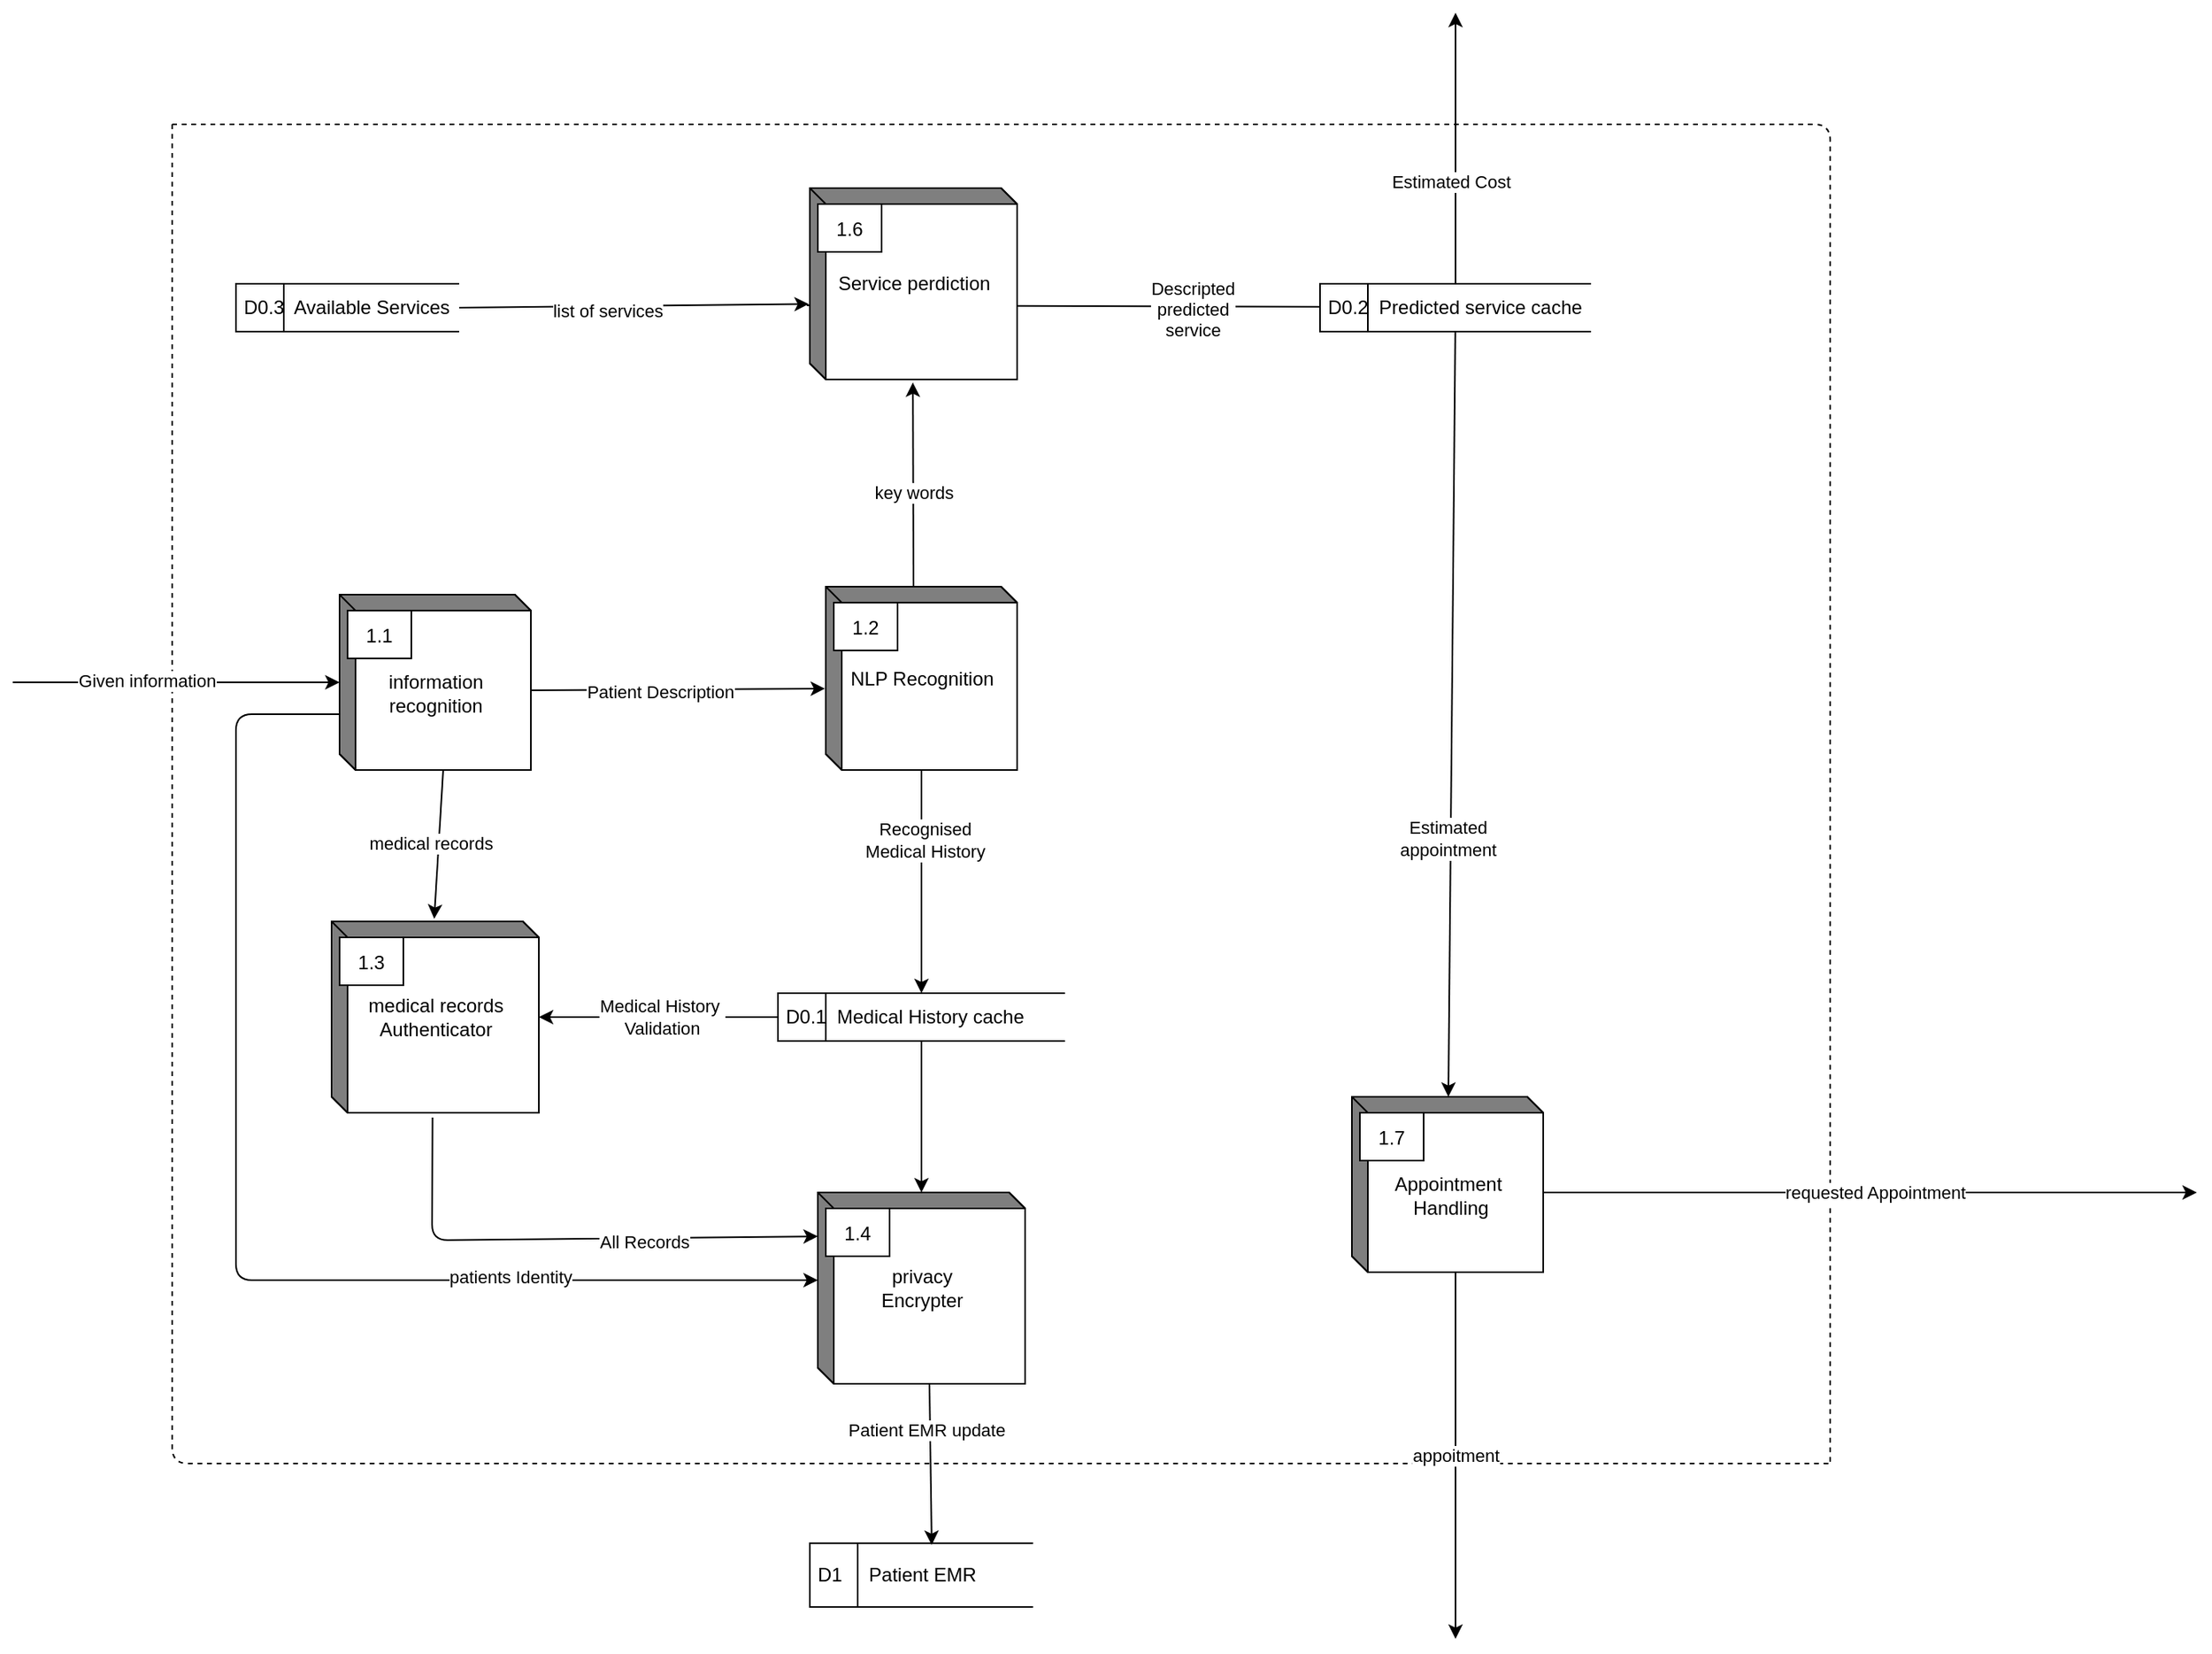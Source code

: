 <mxfile>
    <diagram id="DaxmQc26CqXxTbCbciNR" name="Page-1">
        <mxGraphModel dx="2040" dy="983" grid="1" gridSize="10" guides="1" tooltips="1" connect="1" arrows="1" fold="1" page="1" pageScale="1" pageWidth="1654" pageHeight="1169" math="0" shadow="0">
            <root>
                <mxCell id="0"/>
                <mxCell id="1" parent="0"/>
                <mxCell id="2" value="" style="endArrow=none;dashed=1;html=1;" parent="1" edge="1">
                    <mxGeometry width="50" height="50" relative="1" as="geometry">
                        <mxPoint x="240" y="160" as="sourcePoint"/>
                        <mxPoint x="1280" y="1000" as="targetPoint"/>
                        <Array as="points">
                            <mxPoint x="1280" y="160"/>
                        </Array>
                    </mxGeometry>
                </mxCell>
                <mxCell id="3" value="" style="endArrow=none;dashed=1;html=1;" parent="1" edge="1">
                    <mxGeometry width="50" height="50" relative="1" as="geometry">
                        <mxPoint x="240" y="160" as="sourcePoint"/>
                        <mxPoint x="1280" y="1000" as="targetPoint"/>
                        <Array as="points">
                            <mxPoint x="240" y="1000"/>
                            <mxPoint x="780" y="1000"/>
                        </Array>
                    </mxGeometry>
                </mxCell>
                <mxCell id="17" style="edgeStyle=none;html=1;exitX=1;exitY=0.5;exitDx=0;exitDy=0;" parent="1" target="13" edge="1">
                    <mxGeometry relative="1" as="geometry">
                        <mxPoint x="140" y="510" as="sourcePoint"/>
                    </mxGeometry>
                </mxCell>
                <mxCell id="19" value="Given information" style="edgeLabel;html=1;align=center;verticalAlign=middle;resizable=0;points=[];" parent="17" vertex="1" connectable="0">
                    <mxGeometry x="-0.184" y="1" relative="1" as="geometry">
                        <mxPoint as="offset"/>
                    </mxGeometry>
                </mxCell>
                <mxCell id="7" value="D1&amp;nbsp; &amp;nbsp; &amp;nbsp;Patient EMR" style="html=1;dashed=0;whitespace=wrap;shape=mxgraph.dfd.dataStoreID;align=left;spacingLeft=3;points=[[0,0],[0.5,0],[1,0],[0,0.5],[1,0.5],[0,1],[0.5,1],[1,1]];" parent="1" vertex="1">
                    <mxGeometry x="640" y="1050" width="140" height="40" as="geometry"/>
                </mxCell>
                <mxCell id="24" style="edgeStyle=none;html=1;exitX=0;exitY=0;exitDx=120;exitDy=60;exitPerimeter=0;entryX=-0.004;entryY=0.556;entryDx=0;entryDy=0;entryPerimeter=0;" parent="1" source="13" target="20" edge="1">
                    <mxGeometry relative="1" as="geometry"/>
                </mxCell>
                <mxCell id="26" value="Patient Description" style="edgeLabel;html=1;align=center;verticalAlign=middle;resizable=0;points=[];" parent="24" vertex="1" connectable="0">
                    <mxGeometry x="-0.121" y="-1" relative="1" as="geometry">
                        <mxPoint as="offset"/>
                    </mxGeometry>
                </mxCell>
                <mxCell id="31" style="edgeStyle=none;html=1;exitX=0;exitY=0;exitDx=65;exitDy=110;exitPerimeter=0;entryX=0.495;entryY=-0.014;entryDx=0;entryDy=0;entryPerimeter=0;" parent="1" source="13" target="27" edge="1">
                    <mxGeometry relative="1" as="geometry"/>
                </mxCell>
                <mxCell id="32" value="medical records" style="edgeLabel;html=1;align=center;verticalAlign=middle;resizable=0;points=[];" parent="31" vertex="1" connectable="0">
                    <mxGeometry x="0.21" y="-2" relative="1" as="geometry">
                        <mxPoint x="-3" y="-11" as="offset"/>
                    </mxGeometry>
                </mxCell>
                <mxCell id="13" value="&lt;br&gt;information&lt;br&gt;recognition" style="html=1;dashed=0;whitespace=wrap;shape=mxgraph.dfd.externalEntity" parent="1" vertex="1">
                    <mxGeometry x="345" y="455" width="120" height="110" as="geometry"/>
                </mxCell>
                <mxCell id="14" value="1.1" style="autosize=1;part=1;resizable=0;strokeColor=inherit;fillColor=inherit;gradientColor=inherit;" parent="13" vertex="1">
                    <mxGeometry width="40" height="30" relative="1" as="geometry">
                        <mxPoint x="5" y="10" as="offset"/>
                    </mxGeometry>
                </mxCell>
                <mxCell id="38" style="edgeStyle=none;html=1;entryX=0.5;entryY=0;entryDx=0;entryDy=0;" parent="1" source="20" target="36" edge="1">
                    <mxGeometry relative="1" as="geometry"/>
                </mxCell>
                <mxCell id="51" value="Recognised&lt;br&gt;Medical History" style="edgeLabel;html=1;align=center;verticalAlign=middle;resizable=0;points=[];" parent="38" vertex="1" connectable="0">
                    <mxGeometry x="-0.369" y="2" relative="1" as="geometry">
                        <mxPoint as="offset"/>
                    </mxGeometry>
                </mxCell>
                <mxCell id="71" style="edgeStyle=none;html=1;exitX=0;exitY=0;exitDx=55.0;exitDy=0;exitPerimeter=0;entryX=0.497;entryY=1.016;entryDx=0;entryDy=0;entryPerimeter=0;" parent="1" source="20" target="54" edge="1">
                    <mxGeometry relative="1" as="geometry"/>
                </mxCell>
                <mxCell id="78" value="key words" style="edgeLabel;html=1;align=center;verticalAlign=middle;resizable=0;points=[];" parent="71" vertex="1" connectable="0">
                    <mxGeometry x="-0.227" y="-1" relative="1" as="geometry">
                        <mxPoint x="-1" y="-10" as="offset"/>
                    </mxGeometry>
                </mxCell>
                <mxCell id="20" value="NLP Recognition" style="html=1;dashed=0;whitespace=wrap;shape=mxgraph.dfd.externalEntity" parent="1" vertex="1">
                    <mxGeometry x="650" y="450" width="120" height="115" as="geometry"/>
                </mxCell>
                <mxCell id="21" value="1.2" style="autosize=1;part=1;resizable=0;strokeColor=inherit;fillColor=inherit;gradientColor=inherit;" parent="20" vertex="1">
                    <mxGeometry width="40" height="30" relative="1" as="geometry">
                        <mxPoint x="5" y="10" as="offset"/>
                    </mxGeometry>
                </mxCell>
                <mxCell id="33" style="edgeStyle=none;html=1;entryX=0.546;entryY=0.027;entryDx=0;entryDy=0;exitX=0;exitY=0;exitDx=70;exitDy=120;exitPerimeter=0;entryPerimeter=0;" parent="1" source="42" target="7" edge="1">
                    <mxGeometry relative="1" as="geometry">
                        <mxPoint x="380" y="960" as="sourcePoint"/>
                    </mxGeometry>
                </mxCell>
                <mxCell id="35" value="Patient EMR update" style="edgeLabel;html=1;align=center;verticalAlign=middle;resizable=0;points=[];" parent="33" vertex="1" connectable="0">
                    <mxGeometry x="-0.157" relative="1" as="geometry">
                        <mxPoint x="-3" y="-14" as="offset"/>
                    </mxGeometry>
                </mxCell>
                <mxCell id="47" style="edgeStyle=none;html=1;exitX=0.487;exitY=1.025;exitDx=0;exitDy=0;exitPerimeter=0;entryX=0;entryY=0;entryDx=0;entryDy=27.5;entryPerimeter=0;" parent="1" source="27" target="42" edge="1">
                    <mxGeometry relative="1" as="geometry">
                        <Array as="points">
                            <mxPoint x="403" y="860"/>
                        </Array>
                    </mxGeometry>
                </mxCell>
                <mxCell id="53" value="All Records" style="edgeLabel;html=1;align=center;verticalAlign=middle;resizable=0;points=[];" parent="47" vertex="1" connectable="0">
                    <mxGeometry x="0.542" y="-1" relative="1" as="geometry">
                        <mxPoint x="-36" y="1" as="offset"/>
                    </mxGeometry>
                </mxCell>
                <mxCell id="27" value="medical records&lt;br&gt;Authenticator" style="html=1;dashed=0;whitespace=wrap;shape=mxgraph.dfd.externalEntity" parent="1" vertex="1">
                    <mxGeometry x="340" y="660" width="130" height="120" as="geometry"/>
                </mxCell>
                <mxCell id="28" value="1.3" style="autosize=1;part=1;resizable=0;strokeColor=inherit;fillColor=inherit;gradientColor=inherit;" parent="27" vertex="1">
                    <mxGeometry width="40" height="30" relative="1" as="geometry">
                        <mxPoint x="5" y="10" as="offset"/>
                    </mxGeometry>
                </mxCell>
                <mxCell id="40" style="edgeStyle=none;html=1;exitX=0;exitY=0.5;exitDx=0;exitDy=0;" parent="1" source="36" target="27" edge="1">
                    <mxGeometry relative="1" as="geometry"/>
                </mxCell>
                <mxCell id="41" value="Medical History&amp;nbsp;&lt;br&gt;Validation" style="edgeLabel;html=1;align=center;verticalAlign=middle;resizable=0;points=[];" parent="40" vertex="1" connectable="0">
                    <mxGeometry x="0.157" y="2" relative="1" as="geometry">
                        <mxPoint x="14" y="-2" as="offset"/>
                    </mxGeometry>
                </mxCell>
                <mxCell id="87" value="" style="edgeStyle=none;html=1;" parent="1" source="36" target="42" edge="1">
                    <mxGeometry relative="1" as="geometry"/>
                </mxCell>
                <mxCell id="36" value="D0.1&amp;nbsp; Medical History cache&amp;nbsp;&amp;nbsp;" style="html=1;dashed=0;whitespace=wrap;shape=mxgraph.dfd.dataStoreID;align=left;spacingLeft=3;points=[[0,0],[0.5,0],[1,0],[0,0.5],[1,0.5],[0,1],[0.5,1],[1,1]];" parent="1" vertex="1">
                    <mxGeometry x="620" y="705" width="180" height="30" as="geometry"/>
                </mxCell>
                <mxCell id="42" value="privacy &lt;br&gt;Encrypter" style="html=1;dashed=0;whitespace=wrap;shape=mxgraph.dfd.externalEntity" parent="1" vertex="1">
                    <mxGeometry x="645" y="830" width="130" height="120" as="geometry"/>
                </mxCell>
                <mxCell id="43" value="1.4" style="autosize=1;part=1;resizable=0;strokeColor=inherit;fillColor=inherit;gradientColor=inherit;" parent="42" vertex="1">
                    <mxGeometry width="40" height="30" relative="1" as="geometry">
                        <mxPoint x="5" y="10" as="offset"/>
                    </mxGeometry>
                </mxCell>
                <mxCell id="76" style="edgeStyle=none;html=1;exitX=-0.015;exitY=0.613;exitDx=0;exitDy=0;exitPerimeter=0;entryX=1;entryY=0.5;entryDx=0;entryDy=0;" parent="1" source="54" target="56" edge="1">
                    <mxGeometry relative="1" as="geometry"/>
                </mxCell>
                <mxCell id="77" value="Descripted&lt;br&gt;predicted&lt;br&gt;service" style="edgeLabel;html=1;align=center;verticalAlign=middle;resizable=0;points=[];" parent="76" vertex="1" connectable="0">
                    <mxGeometry x="0.174" y="-2" relative="1" as="geometry">
                        <mxPoint x="-47" y="-1" as="offset"/>
                    </mxGeometry>
                </mxCell>
                <mxCell id="54" value="Service perdiction" style="html=1;dashed=0;whitespace=wrap;shape=mxgraph.dfd.externalEntity" parent="1" vertex="1">
                    <mxGeometry x="640" y="200" width="130" height="120" as="geometry"/>
                </mxCell>
                <mxCell id="55" value="1.6" style="autosize=1;part=1;resizable=0;strokeColor=inherit;fillColor=inherit;gradientColor=inherit;" parent="54" vertex="1">
                    <mxGeometry width="40" height="30" relative="1" as="geometry">
                        <mxPoint x="5" y="10" as="offset"/>
                    </mxGeometry>
                </mxCell>
                <mxCell id="72" style="edgeStyle=none;html=1;entryX=0.5;entryY=1;entryDx=0;entryDy=0;exitX=0.5;exitY=0;exitDx=0;exitDy=0;" parent="1" source="56" edge="1">
                    <mxGeometry relative="1" as="geometry">
                        <mxPoint x="400" y="260" as="sourcePoint"/>
                        <mxPoint x="1045" y="90" as="targetPoint"/>
                    </mxGeometry>
                </mxCell>
                <mxCell id="73" value="Estimated Cost" style="edgeLabel;html=1;align=center;verticalAlign=middle;resizable=0;points=[];" parent="72" vertex="1" connectable="0">
                    <mxGeometry x="-0.243" y="2" relative="1" as="geometry">
                        <mxPoint x="-1" as="offset"/>
                    </mxGeometry>
                </mxCell>
                <mxCell id="81" style="edgeStyle=none;html=1;" parent="1" source="56" target="79" edge="1">
                    <mxGeometry relative="1" as="geometry"/>
                </mxCell>
                <mxCell id="82" value="Estimated&lt;br&gt;appointment" style="edgeLabel;html=1;align=center;verticalAlign=middle;resizable=0;points=[];" parent="81" vertex="1" connectable="0">
                    <mxGeometry x="0.323" y="-2" relative="1" as="geometry">
                        <mxPoint as="offset"/>
                    </mxGeometry>
                </mxCell>
                <mxCell id="56" value="D0.2&amp;nbsp; Predicted service cache" style="html=1;dashed=0;whitespace=wrap;shape=mxgraph.dfd.dataStoreID;align=left;spacingLeft=3;points=[[0,0],[0.5,0],[1,0],[0,0.5],[1,0.5],[0,1],[0.5,1],[1,1]];" parent="1" vertex="1">
                    <mxGeometry x="960" y="260" width="170" height="30" as="geometry"/>
                </mxCell>
                <mxCell id="61" style="edgeStyle=none;html=1;exitX=0;exitY=0;exitDx=0;exitDy=75;exitPerimeter=0;entryX=0;entryY=0;entryDx=0;entryDy=55.0;entryPerimeter=0;" parent="1" source="13" target="42" edge="1">
                    <mxGeometry relative="1" as="geometry">
                        <Array as="points">
                            <mxPoint x="280" y="530"/>
                            <mxPoint x="280" y="885"/>
                        </Array>
                    </mxGeometry>
                </mxCell>
                <mxCell id="62" value="patients Identity" style="edgeLabel;html=1;align=center;verticalAlign=middle;resizable=0;points=[];" parent="61" vertex="1" connectable="0">
                    <mxGeometry x="0.506" y="2" relative="1" as="geometry">
                        <mxPoint x="1" as="offset"/>
                    </mxGeometry>
                </mxCell>
                <mxCell id="69" style="edgeStyle=none;html=1;exitX=1;exitY=0.5;exitDx=0;exitDy=0;entryX=-0.005;entryY=0.606;entryDx=0;entryDy=0;entryPerimeter=0;" parent="1" source="63" target="54" edge="1">
                    <mxGeometry relative="1" as="geometry">
                        <Array as="points"/>
                    </mxGeometry>
                </mxCell>
                <mxCell id="70" value="list of services" style="edgeLabel;html=1;align=center;verticalAlign=middle;resizable=0;points=[];" parent="69" vertex="1" connectable="0">
                    <mxGeometry x="-0.158" y="-3" relative="1" as="geometry">
                        <mxPoint as="offset"/>
                    </mxGeometry>
                </mxCell>
                <mxCell id="63" value="D0.3&amp;nbsp; Available Services" style="html=1;dashed=0;whitespace=wrap;shape=mxgraph.dfd.dataStoreID;align=left;spacingLeft=3;points=[[0,0],[0.5,0],[1,0],[0,0.5],[1,0.5],[0,1],[0.5,1],[1,1]];" parent="1" vertex="1">
                    <mxGeometry x="280" y="260" width="140" height="30" as="geometry"/>
                </mxCell>
                <mxCell id="83" style="edgeStyle=none;html=1;exitX=0;exitY=0;exitDx=120;exitDy=60;exitPerimeter=0;" parent="1" source="79" edge="1">
                    <mxGeometry relative="1" as="geometry">
                        <mxPoint x="1510" y="830" as="targetPoint"/>
                    </mxGeometry>
                </mxCell>
                <mxCell id="84" value="requested Appointment" style="edgeLabel;html=1;align=center;verticalAlign=middle;resizable=0;points=[];" parent="83" vertex="1" connectable="0">
                    <mxGeometry x="-0.275" y="-3" relative="1" as="geometry">
                        <mxPoint x="59" y="-3" as="offset"/>
                    </mxGeometry>
                </mxCell>
                <mxCell id="88" value="appoitment" style="edgeStyle=none;html=1;exitX=0;exitY=0;exitDx=65;exitDy=110;exitPerimeter=0;" edge="1" parent="1" source="79">
                    <mxGeometry relative="1" as="geometry">
                        <mxPoint x="1045" y="1110" as="targetPoint"/>
                    </mxGeometry>
                </mxCell>
                <mxCell id="79" value="&lt;br&gt;Appointment&lt;br&gt;&amp;nbsp;Handling" style="html=1;dashed=0;whitespace=wrap;shape=mxgraph.dfd.externalEntity" parent="1" vertex="1">
                    <mxGeometry x="980" y="770" width="120" height="110" as="geometry"/>
                </mxCell>
                <mxCell id="80" value="1.7" style="autosize=1;part=1;resizable=0;strokeColor=inherit;fillColor=inherit;gradientColor=inherit;" parent="79" vertex="1">
                    <mxGeometry width="40" height="30" relative="1" as="geometry">
                        <mxPoint x="5" y="10" as="offset"/>
                    </mxGeometry>
                </mxCell>
            </root>
        </mxGraphModel>
    </diagram>
</mxfile>